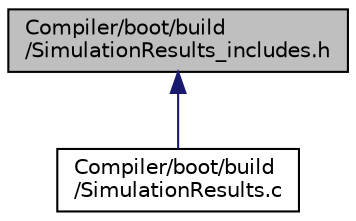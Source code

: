 digraph "Compiler/boot/build/SimulationResults_includes.h"
{
  edge [fontname="Helvetica",fontsize="10",labelfontname="Helvetica",labelfontsize="10"];
  node [fontname="Helvetica",fontsize="10",shape=record];
  Node9 [label="Compiler/boot/build\l/SimulationResults_includes.h",height=0.2,width=0.4,color="black", fillcolor="grey75", style="filled", fontcolor="black"];
  Node9 -> Node10 [dir="back",color="midnightblue",fontsize="10",style="solid",fontname="Helvetica"];
  Node10 [label="Compiler/boot/build\l/SimulationResults.c",height=0.2,width=0.4,color="black", fillcolor="white", style="filled",URL="$dc/d73/boot_2build_2_simulation_results_8c.html"];
}
